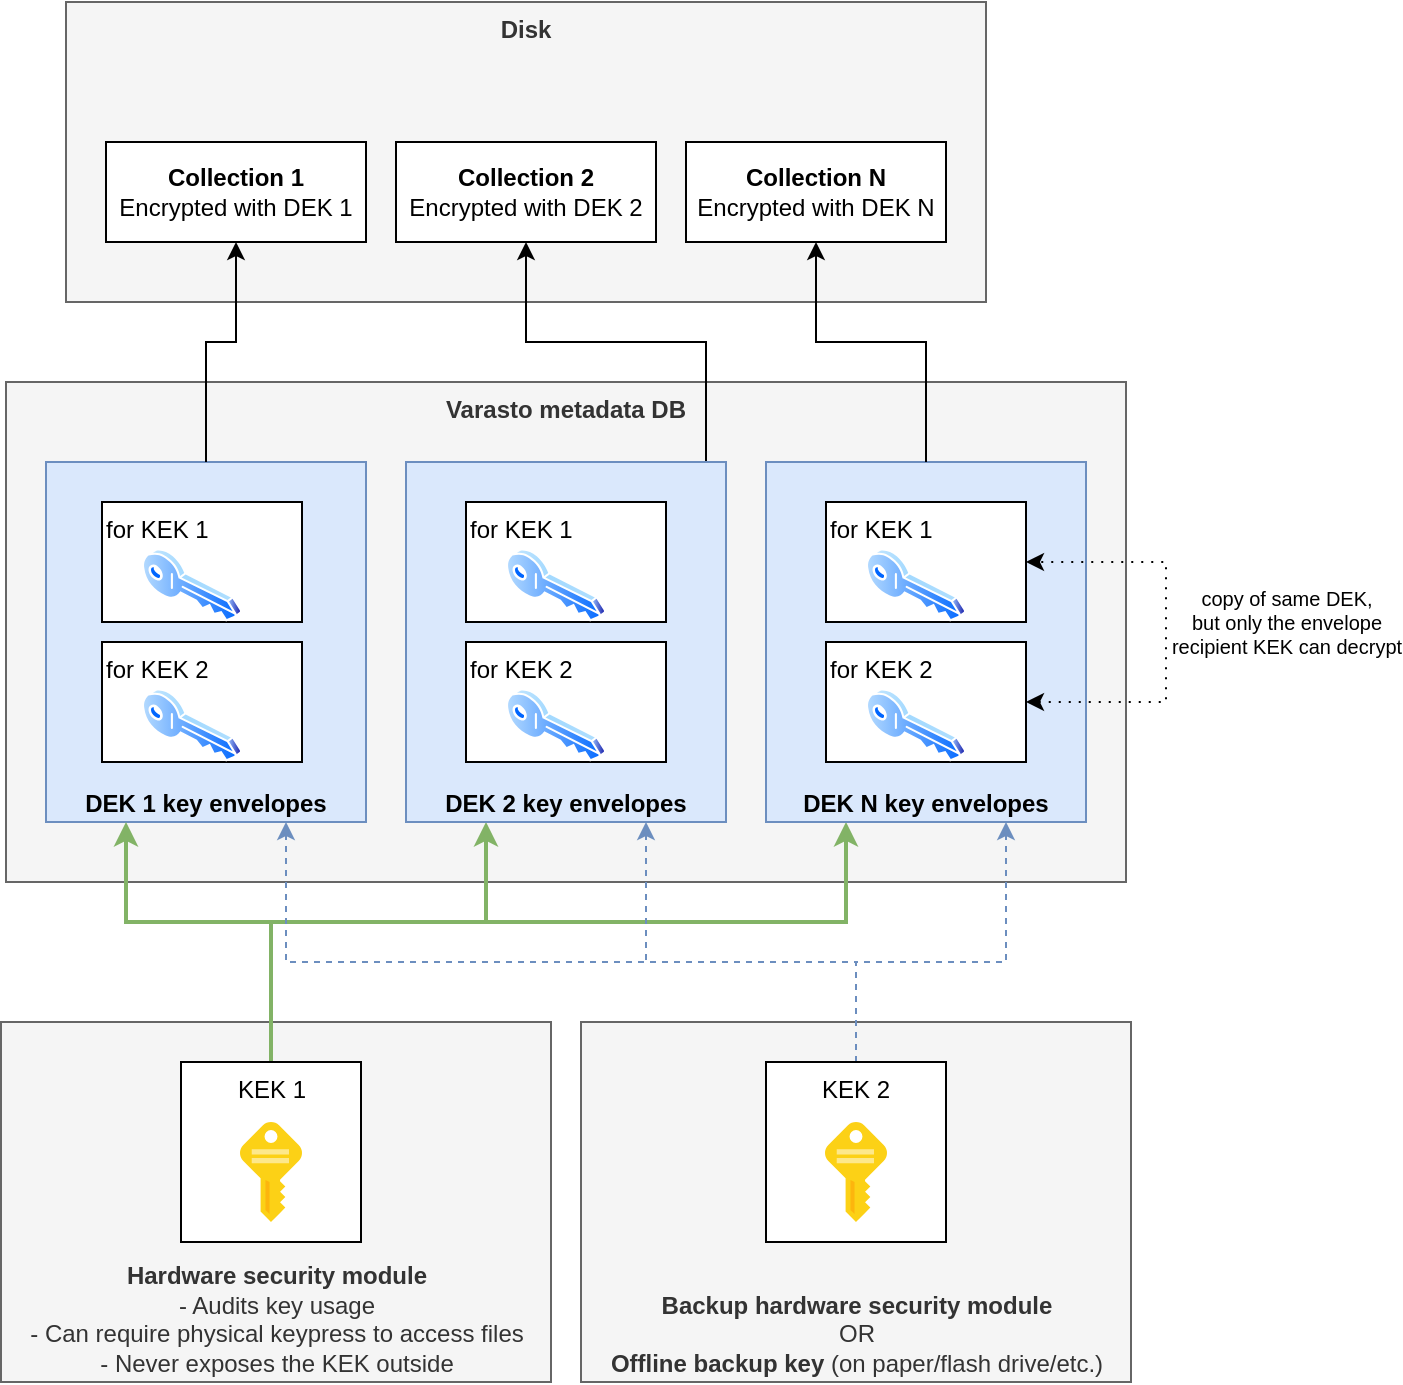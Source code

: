 <mxfile version="12.4.6" type="device"><diagram id="NeoAdDBPC-QdPZI0do3A" name="Page-1"><mxGraphModel dx="1145" dy="801" grid="1" gridSize="10" guides="1" tooltips="1" connect="1" arrows="1" fold="1" page="1" pageScale="1" pageWidth="1100" pageHeight="850" math="0" shadow="0"><root><mxCell id="0"/><mxCell id="1" parent="0"/><mxCell id="2Wi-xynvPwmwtL1W5Kc3-5" value="&lt;b&gt;Varasto metadata DB&lt;/b&gt;" style="rounded=0;whiteSpace=wrap;html=1;verticalAlign=top;fillColor=#f5f5f5;strokeColor=#666666;fontColor=#333333;" vertex="1" parent="1"><mxGeometry x="30" y="280" width="560" height="250" as="geometry"/></mxCell><mxCell id="2Wi-xynvPwmwtL1W5Kc3-8" value="&lt;b&gt;DEK 1 key envelopes&lt;/b&gt;" style="rounded=0;whiteSpace=wrap;html=1;verticalAlign=bottom;fillColor=#dae8fc;strokeColor=#6c8ebf;" vertex="1" parent="1"><mxGeometry x="50" y="320" width="160" height="180" as="geometry"/></mxCell><mxCell id="2Wi-xynvPwmwtL1W5Kc3-44" value="&lt;font style=&quot;font-size: 12px&quot;&gt;for KEK 1&lt;/font&gt;" style="rounded=0;whiteSpace=wrap;html=1;fontSize=10;verticalAlign=top;align=left;" vertex="1" parent="1"><mxGeometry x="78" y="340" width="100" height="60" as="geometry"/></mxCell><mxCell id="2Wi-xynvPwmwtL1W5Kc3-11" value="&lt;b&gt;Disk&lt;/b&gt;" style="rounded=0;whiteSpace=wrap;html=1;verticalAlign=top;fillColor=#f5f5f5;strokeColor=#666666;fontColor=#333333;" vertex="1" parent="1"><mxGeometry x="60" y="90" width="460" height="150" as="geometry"/></mxCell><mxCell id="2Wi-xynvPwmwtL1W5Kc3-9" value="&lt;b&gt;Hardware security module&lt;/b&gt;&lt;br&gt;- Audits key usage&lt;br&gt;- Can require physical keypress to access files&lt;br&gt;- Never exposes the KEK outside" style="rounded=0;whiteSpace=wrap;html=1;verticalAlign=bottom;fillColor=#f5f5f5;strokeColor=#666666;fontColor=#333333;" vertex="1" parent="1"><mxGeometry x="27.5" y="600" width="275" height="180" as="geometry"/></mxCell><mxCell id="2Wi-xynvPwmwtL1W5Kc3-37" style="edgeStyle=orthogonalEdgeStyle;rounded=0;orthogonalLoop=1;jettySize=auto;html=1;exitX=0.5;exitY=0;exitDx=0;exitDy=0;entryX=0.25;entryY=1;entryDx=0;entryDy=0;fillColor=#d5e8d4;strokeColor=#82b366;strokeWidth=2;" edge="1" parent="1" source="2Wi-xynvPwmwtL1W5Kc3-10" target="2Wi-xynvPwmwtL1W5Kc3-8"><mxGeometry relative="1" as="geometry"><Array as="points"><mxPoint x="163" y="550"/><mxPoint x="90" y="550"/></Array></mxGeometry></mxCell><mxCell id="2Wi-xynvPwmwtL1W5Kc3-38" style="edgeStyle=orthogonalEdgeStyle;rounded=0;orthogonalLoop=1;jettySize=auto;html=1;exitX=0.5;exitY=0;exitDx=0;exitDy=0;entryX=0.25;entryY=1;entryDx=0;entryDy=0;fillColor=#d5e8d4;strokeColor=#82b366;strokeWidth=2;" edge="1" parent="1" source="2Wi-xynvPwmwtL1W5Kc3-10" target="2Wi-xynvPwmwtL1W5Kc3-13"><mxGeometry relative="1" as="geometry"><Array as="points"><mxPoint x="163" y="550"/><mxPoint x="270" y="550"/></Array></mxGeometry></mxCell><mxCell id="2Wi-xynvPwmwtL1W5Kc3-39" style="edgeStyle=orthogonalEdgeStyle;rounded=0;orthogonalLoop=1;jettySize=auto;html=1;exitX=0.5;exitY=0;exitDx=0;exitDy=0;entryX=0.25;entryY=1;entryDx=0;entryDy=0;fillColor=#d5e8d4;strokeColor=#82b366;strokeWidth=2;" edge="1" parent="1" source="2Wi-xynvPwmwtL1W5Kc3-10" target="2Wi-xynvPwmwtL1W5Kc3-27"><mxGeometry relative="1" as="geometry"><Array as="points"><mxPoint x="163" y="550"/><mxPoint x="450" y="550"/></Array></mxGeometry></mxCell><mxCell id="2Wi-xynvPwmwtL1W5Kc3-10" value="KEK 1" style="rounded=0;whiteSpace=wrap;html=1;verticalAlign=top;" vertex="1" parent="1"><mxGeometry x="117.5" y="620" width="90" height="90" as="geometry"/></mxCell><mxCell id="2Wi-xynvPwmwtL1W5Kc3-1" value="&lt;b&gt;Collection 1&lt;/b&gt;&lt;br&gt;Encrypted with DEK 1" style="rounded=0;whiteSpace=wrap;html=1;" vertex="1" parent="1"><mxGeometry x="80" y="160" width="130" height="50" as="geometry"/></mxCell><mxCell id="2Wi-xynvPwmwtL1W5Kc3-4" value="" style="aspect=fixed;perimeter=ellipsePerimeter;html=1;align=center;shadow=0;dashed=0;spacingTop=3;image;image=img/lib/active_directory/key.svg;" vertex="1" parent="1"><mxGeometry x="98" y="363" width="50" height="37" as="geometry"/></mxCell><mxCell id="2Wi-xynvPwmwtL1W5Kc3-7" value="" style="aspect=fixed;html=1;points=[];align=center;image;fontSize=12;image=img/lib/mscae/Key.svg;" vertex="1" parent="1"><mxGeometry x="147" y="650" width="31" height="50" as="geometry"/></mxCell><mxCell id="2Wi-xynvPwmwtL1W5Kc3-12" value="&lt;b&gt;Collection 2&lt;/b&gt;&lt;br&gt;Encrypted with DEK 2" style="rounded=0;whiteSpace=wrap;html=1;" vertex="1" parent="1"><mxGeometry x="225" y="160" width="130" height="50" as="geometry"/></mxCell><mxCell id="2Wi-xynvPwmwtL1W5Kc3-63" style="edgeStyle=orthogonalEdgeStyle;rounded=0;orthogonalLoop=1;jettySize=auto;html=1;exitX=1;exitY=0;exitDx=0;exitDy=0;entryX=0.5;entryY=1;entryDx=0;entryDy=0;strokeWidth=1;fontSize=10;" edge="1" parent="1" source="2Wi-xynvPwmwtL1W5Kc3-13" target="2Wi-xynvPwmwtL1W5Kc3-12"><mxGeometry relative="1" as="geometry"><Array as="points"><mxPoint x="380" y="320"/><mxPoint x="380" y="260"/><mxPoint x="290" y="260"/></Array></mxGeometry></mxCell><mxCell id="2Wi-xynvPwmwtL1W5Kc3-13" value="&lt;b&gt;DEK 2 key envelopes&lt;/b&gt;" style="rounded=0;whiteSpace=wrap;html=1;verticalAlign=bottom;fillColor=#dae8fc;strokeColor=#6c8ebf;" vertex="1" parent="1"><mxGeometry x="230" y="320" width="160" height="180" as="geometry"/></mxCell><mxCell id="2Wi-xynvPwmwtL1W5Kc3-16" value="" style="shape=image;html=1;verticalAlign=top;verticalLabelPosition=bottom;labelBackgroundColor=#ffffff;imageAspect=0;aspect=fixed;image=https://cdn3.iconfinder.com/data/icons/wpzoom-developer-icon-set/500/20-128.png" vertex="1" parent="1"><mxGeometry x="306" y="100" width="49" height="49" as="geometry"/></mxCell><mxCell id="2Wi-xynvPwmwtL1W5Kc3-26" value="&lt;b&gt;Collection N&lt;/b&gt;&lt;br&gt;Encrypted with DEK N" style="rounded=0;whiteSpace=wrap;html=1;" vertex="1" parent="1"><mxGeometry x="370" y="160" width="130" height="50" as="geometry"/></mxCell><mxCell id="2Wi-xynvPwmwtL1W5Kc3-27" value="&lt;b&gt;DEK N key envelopes&lt;/b&gt;" style="rounded=0;whiteSpace=wrap;html=1;verticalAlign=bottom;fillColor=#dae8fc;strokeColor=#6c8ebf;" vertex="1" parent="1"><mxGeometry x="410" y="320" width="160" height="180" as="geometry"/></mxCell><mxCell id="2Wi-xynvPwmwtL1W5Kc3-30" style="edgeStyle=orthogonalEdgeStyle;rounded=0;orthogonalLoop=1;jettySize=auto;html=1;exitX=0.5;exitY=0;exitDx=0;exitDy=0;entryX=0.5;entryY=1;entryDx=0;entryDy=0;" edge="1" parent="1" source="2Wi-xynvPwmwtL1W5Kc3-27" target="2Wi-xynvPwmwtL1W5Kc3-26"><mxGeometry relative="1" as="geometry"><Array as="points"><mxPoint x="490" y="260"/><mxPoint x="435" y="260"/></Array></mxGeometry></mxCell><mxCell id="2Wi-xynvPwmwtL1W5Kc3-31" value="&lt;b&gt;Backup hardware security module&lt;/b&gt;&lt;br&gt;OR&lt;br&gt;&lt;b&gt;Offline backup key&lt;/b&gt; (on paper/flash drive/etc.)" style="rounded=0;whiteSpace=wrap;html=1;verticalAlign=bottom;fillColor=#f5f5f5;strokeColor=#666666;fontColor=#333333;" vertex="1" parent="1"><mxGeometry x="317.5" y="600" width="275" height="180" as="geometry"/></mxCell><mxCell id="2Wi-xynvPwmwtL1W5Kc3-40" style="edgeStyle=orthogonalEdgeStyle;rounded=0;orthogonalLoop=1;jettySize=auto;html=1;exitX=0.5;exitY=0;exitDx=0;exitDy=0;entryX=0.75;entryY=1;entryDx=0;entryDy=0;dashed=1;fillColor=#dae8fc;strokeColor=#6c8ebf;" edge="1" parent="1" source="2Wi-xynvPwmwtL1W5Kc3-32" target="2Wi-xynvPwmwtL1W5Kc3-8"><mxGeometry relative="1" as="geometry"><Array as="points"><mxPoint x="455" y="570"/><mxPoint x="170" y="570"/></Array></mxGeometry></mxCell><mxCell id="2Wi-xynvPwmwtL1W5Kc3-41" style="edgeStyle=orthogonalEdgeStyle;rounded=0;orthogonalLoop=1;jettySize=auto;html=1;exitX=0.5;exitY=0;exitDx=0;exitDy=0;entryX=0.75;entryY=1;entryDx=0;entryDy=0;dashed=1;fillColor=#dae8fc;strokeColor=#6c8ebf;" edge="1" parent="1" source="2Wi-xynvPwmwtL1W5Kc3-32" target="2Wi-xynvPwmwtL1W5Kc3-13"><mxGeometry relative="1" as="geometry"><Array as="points"><mxPoint x="455" y="570"/><mxPoint x="350" y="570"/></Array></mxGeometry></mxCell><mxCell id="2Wi-xynvPwmwtL1W5Kc3-42" style="edgeStyle=orthogonalEdgeStyle;rounded=0;orthogonalLoop=1;jettySize=auto;html=1;exitX=0.5;exitY=0;exitDx=0;exitDy=0;entryX=0.75;entryY=1;entryDx=0;entryDy=0;dashed=1;fillColor=#dae8fc;strokeColor=#6c8ebf;" edge="1" parent="1" source="2Wi-xynvPwmwtL1W5Kc3-32" target="2Wi-xynvPwmwtL1W5Kc3-27"><mxGeometry relative="1" as="geometry"><Array as="points"><mxPoint x="455" y="570"/><mxPoint x="530" y="570"/></Array></mxGeometry></mxCell><mxCell id="2Wi-xynvPwmwtL1W5Kc3-32" value="KEK 2" style="rounded=0;whiteSpace=wrap;html=1;verticalAlign=top;" vertex="1" parent="1"><mxGeometry x="410" y="620" width="90" height="90" as="geometry"/></mxCell><mxCell id="2Wi-xynvPwmwtL1W5Kc3-33" value="" style="aspect=fixed;html=1;points=[];align=center;image;fontSize=12;image=img/lib/mscae/Key.svg;" vertex="1" parent="1"><mxGeometry x="439.5" y="650" width="31" height="50" as="geometry"/></mxCell><mxCell id="2Wi-xynvPwmwtL1W5Kc3-43" value="" style="shape=image;html=1;verticalAlign=top;verticalLabelPosition=bottom;labelBackgroundColor=#ffffff;imageAspect=0;aspect=fixed;image=https://cdn3.iconfinder.com/data/icons/other-icons/48/envelope-128.png" vertex="1" parent="1"><mxGeometry x="138" y="340" width="40" height="40" as="geometry"/></mxCell><mxCell id="2Wi-xynvPwmwtL1W5Kc3-45" value="&lt;font style=&quot;font-size: 12px&quot;&gt;for KEK 2&lt;/font&gt;" style="rounded=0;whiteSpace=wrap;html=1;fontSize=10;verticalAlign=top;align=left;" vertex="1" parent="1"><mxGeometry x="78" y="410" width="100" height="60" as="geometry"/></mxCell><mxCell id="2Wi-xynvPwmwtL1W5Kc3-46" value="" style="aspect=fixed;perimeter=ellipsePerimeter;html=1;align=center;shadow=0;dashed=0;spacingTop=3;image;image=img/lib/active_directory/key.svg;" vertex="1" parent="1"><mxGeometry x="98" y="433" width="50" height="37" as="geometry"/></mxCell><mxCell id="2Wi-xynvPwmwtL1W5Kc3-47" value="" style="shape=image;html=1;verticalAlign=top;verticalLabelPosition=bottom;labelBackgroundColor=#ffffff;imageAspect=0;aspect=fixed;image=https://cdn3.iconfinder.com/data/icons/other-icons/48/envelope-128.png" vertex="1" parent="1"><mxGeometry x="138" y="410" width="40" height="40" as="geometry"/></mxCell><mxCell id="2Wi-xynvPwmwtL1W5Kc3-48" value="&lt;font style=&quot;font-size: 12px&quot;&gt;for KEK 1&lt;/font&gt;" style="rounded=0;whiteSpace=wrap;html=1;fontSize=10;verticalAlign=top;align=left;" vertex="1" parent="1"><mxGeometry x="260" y="340" width="100" height="60" as="geometry"/></mxCell><mxCell id="2Wi-xynvPwmwtL1W5Kc3-49" value="" style="aspect=fixed;perimeter=ellipsePerimeter;html=1;align=center;shadow=0;dashed=0;spacingTop=3;image;image=img/lib/active_directory/key.svg;" vertex="1" parent="1"><mxGeometry x="280" y="363" width="50" height="37" as="geometry"/></mxCell><mxCell id="2Wi-xynvPwmwtL1W5Kc3-50" value="" style="shape=image;html=1;verticalAlign=top;verticalLabelPosition=bottom;labelBackgroundColor=#ffffff;imageAspect=0;aspect=fixed;image=https://cdn3.iconfinder.com/data/icons/other-icons/48/envelope-128.png" vertex="1" parent="1"><mxGeometry x="320" y="340" width="40" height="40" as="geometry"/></mxCell><mxCell id="2Wi-xynvPwmwtL1W5Kc3-51" value="&lt;font style=&quot;font-size: 12px&quot;&gt;for KEK 2&lt;/font&gt;" style="rounded=0;whiteSpace=wrap;html=1;fontSize=10;verticalAlign=top;align=left;" vertex="1" parent="1"><mxGeometry x="260" y="410" width="100" height="60" as="geometry"/></mxCell><mxCell id="2Wi-xynvPwmwtL1W5Kc3-52" value="" style="aspect=fixed;perimeter=ellipsePerimeter;html=1;align=center;shadow=0;dashed=0;spacingTop=3;image;image=img/lib/active_directory/key.svg;" vertex="1" parent="1"><mxGeometry x="280" y="433" width="50" height="37" as="geometry"/></mxCell><mxCell id="2Wi-xynvPwmwtL1W5Kc3-53" value="" style="shape=image;html=1;verticalAlign=top;verticalLabelPosition=bottom;labelBackgroundColor=#ffffff;imageAspect=0;aspect=fixed;image=https://cdn3.iconfinder.com/data/icons/other-icons/48/envelope-128.png" vertex="1" parent="1"><mxGeometry x="320" y="410" width="40" height="40" as="geometry"/></mxCell><mxCell id="2Wi-xynvPwmwtL1W5Kc3-54" value="&lt;font style=&quot;font-size: 12px&quot;&gt;for KEK 1&lt;/font&gt;" style="rounded=0;whiteSpace=wrap;html=1;fontSize=10;verticalAlign=top;align=left;" vertex="1" parent="1"><mxGeometry x="440" y="340" width="100" height="60" as="geometry"/></mxCell><mxCell id="2Wi-xynvPwmwtL1W5Kc3-55" value="" style="aspect=fixed;perimeter=ellipsePerimeter;html=1;align=center;shadow=0;dashed=0;spacingTop=3;image;image=img/lib/active_directory/key.svg;" vertex="1" parent="1"><mxGeometry x="460" y="363" width="50" height="37" as="geometry"/></mxCell><mxCell id="2Wi-xynvPwmwtL1W5Kc3-56" value="" style="shape=image;html=1;verticalAlign=top;verticalLabelPosition=bottom;labelBackgroundColor=#ffffff;imageAspect=0;aspect=fixed;image=https://cdn3.iconfinder.com/data/icons/other-icons/48/envelope-128.png" vertex="1" parent="1"><mxGeometry x="500" y="340" width="40" height="40" as="geometry"/></mxCell><mxCell id="2Wi-xynvPwmwtL1W5Kc3-65" value="copy of same DEK,&lt;br&gt;but only the envelope&lt;br&gt;recipient KEK can decrypt" style="edgeStyle=orthogonalEdgeStyle;rounded=0;orthogonalLoop=1;jettySize=auto;html=1;exitX=1;exitY=0.5;exitDx=0;exitDy=0;entryX=1;entryY=0.75;entryDx=0;entryDy=0;strokeWidth=1;fontSize=10;startArrow=classic;startFill=1;dashed=1;dashPattern=1 4;" edge="1" parent="1" source="2Wi-xynvPwmwtL1W5Kc3-57" target="2Wi-xynvPwmwtL1W5Kc3-56"><mxGeometry x="0.333" y="67" relative="1" as="geometry"><Array as="points"><mxPoint x="610" y="440"/><mxPoint x="610" y="370"/></Array><mxPoint x="60" y="-37" as="offset"/></mxGeometry></mxCell><mxCell id="2Wi-xynvPwmwtL1W5Kc3-57" value="&lt;font style=&quot;font-size: 12px&quot;&gt;for KEK 2&lt;/font&gt;" style="rounded=0;whiteSpace=wrap;html=1;fontSize=10;verticalAlign=top;align=left;" vertex="1" parent="1"><mxGeometry x="440" y="410" width="100" height="60" as="geometry"/></mxCell><mxCell id="2Wi-xynvPwmwtL1W5Kc3-58" value="" style="aspect=fixed;perimeter=ellipsePerimeter;html=1;align=center;shadow=0;dashed=0;spacingTop=3;image;image=img/lib/active_directory/key.svg;" vertex="1" parent="1"><mxGeometry x="460" y="433" width="50" height="37" as="geometry"/></mxCell><mxCell id="2Wi-xynvPwmwtL1W5Kc3-59" value="" style="shape=image;html=1;verticalAlign=top;verticalLabelPosition=bottom;labelBackgroundColor=#ffffff;imageAspect=0;aspect=fixed;image=https://cdn3.iconfinder.com/data/icons/other-icons/48/envelope-128.png" vertex="1" parent="1"><mxGeometry x="500" y="410" width="40" height="40" as="geometry"/></mxCell><mxCell id="2Wi-xynvPwmwtL1W5Kc3-64" style="edgeStyle=orthogonalEdgeStyle;rounded=0;orthogonalLoop=1;jettySize=auto;html=1;exitX=0.5;exitY=0;exitDx=0;exitDy=0;entryX=0.5;entryY=1;entryDx=0;entryDy=0;strokeWidth=1;fontSize=10;" edge="1" parent="1" source="2Wi-xynvPwmwtL1W5Kc3-8" target="2Wi-xynvPwmwtL1W5Kc3-1"><mxGeometry relative="1" as="geometry"><Array as="points"><mxPoint x="130" y="260"/><mxPoint x="145" y="260"/></Array></mxGeometry></mxCell></root></mxGraphModel></diagram></mxfile>